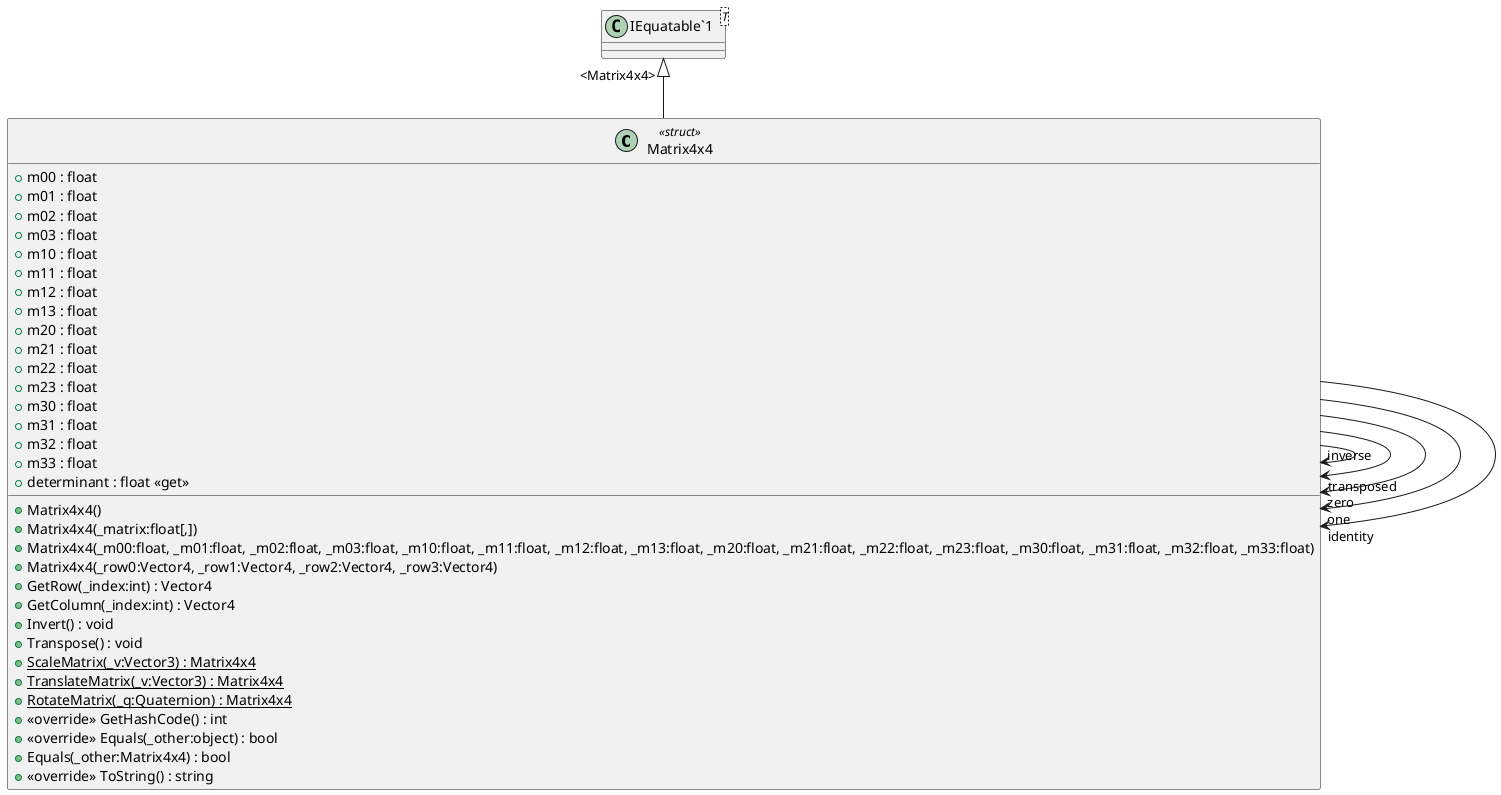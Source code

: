 @startuml
class Matrix4x4 <<struct>> {
    + m00 : float
    + m01 : float
    + m02 : float
    + m03 : float
    + m10 : float
    + m11 : float
    + m12 : float
    + m13 : float
    + m20 : float
    + m21 : float
    + m22 : float
    + m23 : float
    + m30 : float
    + m31 : float
    + m32 : float
    + m33 : float
    + Matrix4x4()
    + Matrix4x4(_matrix:float[,])
    + Matrix4x4(_m00:float, _m01:float, _m02:float, _m03:float, _m10:float, _m11:float, _m12:float, _m13:float, _m20:float, _m21:float, _m22:float, _m23:float, _m30:float, _m31:float, _m32:float, _m33:float)
    + Matrix4x4(_row0:Vector4, _row1:Vector4, _row2:Vector4, _row3:Vector4)
    + GetRow(_index:int) : Vector4
    + GetColumn(_index:int) : Vector4
    + Invert() : void
    + Transpose() : void
    + determinant : float <<get>>
    + {static} ScaleMatrix(_v:Vector3) : Matrix4x4
    + {static} TranslateMatrix(_v:Vector3) : Matrix4x4
    + {static} RotateMatrix(_q:Quaternion) : Matrix4x4
    + <<override>> GetHashCode() : int
    + <<override>> Equals(_other:object) : bool
    + Equals(_other:Matrix4x4) : bool
    + <<override>> ToString() : string
}
class "IEquatable`1"<T> {
}
"IEquatable`1" "<Matrix4x4>" <|-- Matrix4x4
Matrix4x4 --> "inverse" Matrix4x4
Matrix4x4 --> "transposed" Matrix4x4
Matrix4x4 --> "zero" Matrix4x4
Matrix4x4 --> "one" Matrix4x4
Matrix4x4 --> "identity" Matrix4x4
@enduml
